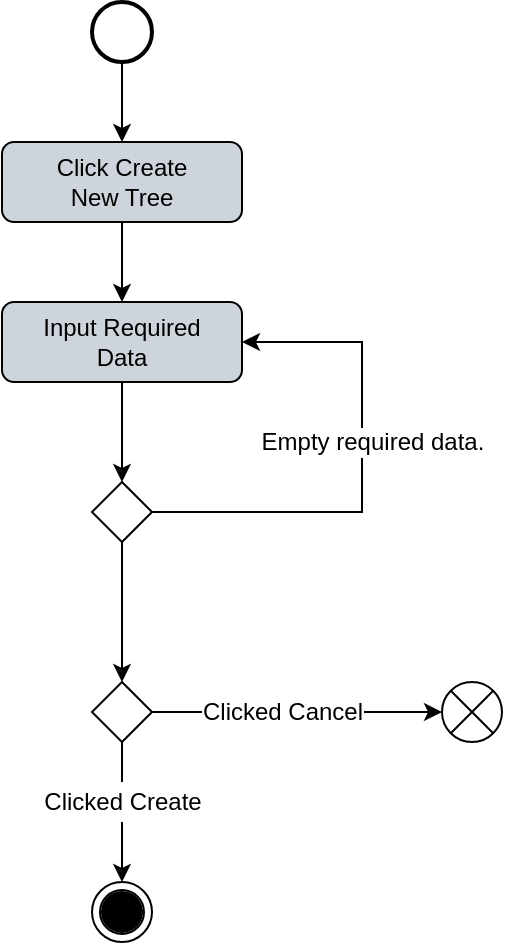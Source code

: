 <mxfile version="15.9.1" type="device"><diagram id="C5RBs43oDa-KdzZeNtuy" name="Page-1"><mxGraphModel dx="1422" dy="752" grid="1" gridSize="10" guides="1" tooltips="1" connect="1" arrows="1" fold="1" page="1" pageScale="1" pageWidth="827" pageHeight="1169" math="0" shadow="0"><root><mxCell id="WIyWlLk6GJQsqaUBKTNV-0"/><mxCell id="WIyWlLk6GJQsqaUBKTNV-1" parent="WIyWlLk6GJQsqaUBKTNV-0"/><mxCell id="cJwE42l60Dfw3lvNjkkL-21" value="" style="ellipse;shape=doubleEllipse;whiteSpace=wrap;html=1;aspect=fixed;rounded=0;shadow=0;labelBackgroundColor=default;sketch=0;" parent="WIyWlLk6GJQsqaUBKTNV-1" vertex="1"><mxGeometry x="185" y="600" width="30" height="30" as="geometry"/></mxCell><mxCell id="cJwE42l60Dfw3lvNjkkL-7" style="edgeStyle=orthogonalEdgeStyle;rounded=0;orthogonalLoop=1;jettySize=auto;html=1;entryX=0.5;entryY=0;entryDx=0;entryDy=0;" parent="WIyWlLk6GJQsqaUBKTNV-1" source="WIyWlLk6GJQsqaUBKTNV-3" target="cJwE42l60Dfw3lvNjkkL-6" edge="1"><mxGeometry relative="1" as="geometry"/></mxCell><mxCell id="WIyWlLk6GJQsqaUBKTNV-3" value="&lt;div&gt;Click Create&lt;/div&gt;&lt;div&gt;New Tree&lt;/div&gt;" style="rounded=1;whiteSpace=wrap;html=1;fontSize=12;glass=0;strokeWidth=1;shadow=0;fillColor=#ced4db;" parent="WIyWlLk6GJQsqaUBKTNV-1" vertex="1"><mxGeometry x="140" y="230" width="120" height="40" as="geometry"/></mxCell><mxCell id="cJwE42l60Dfw3lvNjkkL-11" style="edgeStyle=orthogonalEdgeStyle;rounded=0;orthogonalLoop=1;jettySize=auto;html=1;exitX=1;exitY=0.5;exitDx=0;exitDy=0;entryX=1;entryY=0.5;entryDx=0;entryDy=0;" parent="WIyWlLk6GJQsqaUBKTNV-1" source="WIyWlLk6GJQsqaUBKTNV-6" target="cJwE42l60Dfw3lvNjkkL-6" edge="1"><mxGeometry relative="1" as="geometry"><mxPoint x="320" y="340" as="targetPoint"/><Array as="points"><mxPoint x="320" y="415"/><mxPoint x="320" y="330"/></Array></mxGeometry></mxCell><mxCell id="cJwE42l60Dfw3lvNjkkL-12" style="edgeStyle=orthogonalEdgeStyle;rounded=0;orthogonalLoop=1;jettySize=auto;html=1;" parent="WIyWlLk6GJQsqaUBKTNV-1" source="WIyWlLk6GJQsqaUBKTNV-6" edge="1"><mxGeometry relative="1" as="geometry"><mxPoint x="200" y="500" as="targetPoint"/></mxGeometry></mxCell><mxCell id="WIyWlLk6GJQsqaUBKTNV-6" value="" style="rhombus;whiteSpace=wrap;html=1;shadow=0;fontFamily=Helvetica;fontSize=12;align=center;strokeWidth=1;spacing=6;spacingTop=-4;" parent="WIyWlLk6GJQsqaUBKTNV-1" vertex="1"><mxGeometry x="185" y="400" width="30" height="30" as="geometry"/></mxCell><mxCell id="cJwE42l60Dfw3lvNjkkL-1" value="" style="verticalLabelPosition=bottom;verticalAlign=top;html=1;shape=mxgraph.flowchart.on-page_reference;fillColor=#000000;" parent="WIyWlLk6GJQsqaUBKTNV-1" vertex="1"><mxGeometry x="190" y="605" width="20" height="20" as="geometry"/></mxCell><mxCell id="cJwE42l60Dfw3lvNjkkL-5" style="edgeStyle=orthogonalEdgeStyle;rounded=0;orthogonalLoop=1;jettySize=auto;html=1;entryX=0.5;entryY=0;entryDx=0;entryDy=0;" parent="WIyWlLk6GJQsqaUBKTNV-1" source="cJwE42l60Dfw3lvNjkkL-2" target="WIyWlLk6GJQsqaUBKTNV-3" edge="1"><mxGeometry relative="1" as="geometry"/></mxCell><mxCell id="cJwE42l60Dfw3lvNjkkL-2" value="" style="strokeWidth=2;html=1;shape=mxgraph.flowchart.start_2;whiteSpace=wrap;" parent="WIyWlLk6GJQsqaUBKTNV-1" vertex="1"><mxGeometry x="185" y="160" width="30" height="30" as="geometry"/></mxCell><mxCell id="cJwE42l60Dfw3lvNjkkL-10" style="edgeStyle=orthogonalEdgeStyle;rounded=0;orthogonalLoop=1;jettySize=auto;html=1;entryX=0.5;entryY=0;entryDx=0;entryDy=0;" parent="WIyWlLk6GJQsqaUBKTNV-1" source="cJwE42l60Dfw3lvNjkkL-6" target="WIyWlLk6GJQsqaUBKTNV-6" edge="1"><mxGeometry relative="1" as="geometry"/></mxCell><mxCell id="cJwE42l60Dfw3lvNjkkL-6" value="&lt;div&gt;Input Required&lt;/div&gt;&lt;div&gt;Data&lt;/div&gt;" style="rounded=1;whiteSpace=wrap;html=1;fontSize=12;glass=0;strokeWidth=1;shadow=0;fillColor=#ced4db;" parent="WIyWlLk6GJQsqaUBKTNV-1" vertex="1"><mxGeometry x="140" y="310" width="120" height="40" as="geometry"/></mxCell><mxCell id="cJwE42l60Dfw3lvNjkkL-15" style="edgeStyle=orthogonalEdgeStyle;rounded=0;orthogonalLoop=1;jettySize=auto;html=1;entryX=0;entryY=0.5;entryDx=0;entryDy=0;entryPerimeter=0;" parent="WIyWlLk6GJQsqaUBKTNV-1" source="cJwE42l60Dfw3lvNjkkL-13" target="cJwE42l60Dfw3lvNjkkL-18" edge="1"><mxGeometry relative="1" as="geometry"><mxPoint x="360" y="515" as="targetPoint"/></mxGeometry></mxCell><mxCell id="cJwE42l60Dfw3lvNjkkL-22" style="edgeStyle=orthogonalEdgeStyle;rounded=0;orthogonalLoop=1;jettySize=auto;html=1;exitX=0.5;exitY=1;exitDx=0;exitDy=0;entryX=0.5;entryY=0;entryDx=0;entryDy=0;fontColor=#000000;startArrow=none;" parent="WIyWlLk6GJQsqaUBKTNV-1" source="cJwE42l60Dfw3lvNjkkL-16" target="cJwE42l60Dfw3lvNjkkL-21" edge="1"><mxGeometry relative="1" as="geometry"/></mxCell><mxCell id="cJwE42l60Dfw3lvNjkkL-13" value="" style="rhombus;whiteSpace=wrap;html=1;shadow=0;fontFamily=Helvetica;fontSize=12;align=center;strokeWidth=1;spacing=6;spacingTop=-4;" parent="WIyWlLk6GJQsqaUBKTNV-1" vertex="1"><mxGeometry x="185" y="500" width="30" height="30" as="geometry"/></mxCell><mxCell id="cJwE42l60Dfw3lvNjkkL-17" value="Clicked Cancel" style="text;html=1;align=center;verticalAlign=middle;resizable=0;points=[];autosize=1;strokeColor=none;fillColor=none;labelBackgroundColor=default;" parent="WIyWlLk6GJQsqaUBKTNV-1" vertex="1"><mxGeometry x="230" y="505" width="100" height="20" as="geometry"/></mxCell><mxCell id="cJwE42l60Dfw3lvNjkkL-18" value="" style="verticalLabelPosition=bottom;verticalAlign=top;html=1;shape=mxgraph.flowchart.or;rounded=0;shadow=0;labelBackgroundColor=default;sketch=0;fillColor=#FFFFFF;fontColor=#FFFFFF;" parent="WIyWlLk6GJQsqaUBKTNV-1" vertex="1"><mxGeometry x="360" y="500" width="30" height="30" as="geometry"/></mxCell><mxCell id="cJwE42l60Dfw3lvNjkkL-20" value="Empty required data." style="text;html=1;align=center;verticalAlign=middle;resizable=0;points=[];autosize=1;strokeColor=none;fillColor=none;fontColor=#000000;labelBackgroundColor=default;" parent="WIyWlLk6GJQsqaUBKTNV-1" vertex="1"><mxGeometry x="260" y="370" width="130" height="20" as="geometry"/></mxCell><mxCell id="cJwE42l60Dfw3lvNjkkL-16" value="Clicked Create" style="text;html=1;align=center;verticalAlign=middle;resizable=0;points=[];autosize=1;rounded=0;shadow=0;sketch=0;labelBackgroundColor=default;" parent="WIyWlLk6GJQsqaUBKTNV-1" vertex="1"><mxGeometry x="150" y="550" width="100" height="20" as="geometry"/></mxCell><mxCell id="cJwE42l60Dfw3lvNjkkL-23" value="" style="edgeStyle=orthogonalEdgeStyle;rounded=0;orthogonalLoop=1;jettySize=auto;html=1;exitX=0.5;exitY=1;exitDx=0;exitDy=0;entryX=0.5;entryY=0;entryDx=0;entryDy=0;fontColor=#000000;endArrow=none;" parent="WIyWlLk6GJQsqaUBKTNV-1" source="cJwE42l60Dfw3lvNjkkL-13" target="cJwE42l60Dfw3lvNjkkL-16" edge="1"><mxGeometry relative="1" as="geometry"><mxPoint x="200" y="530" as="sourcePoint"/><mxPoint x="200" y="600" as="targetPoint"/></mxGeometry></mxCell></root></mxGraphModel></diagram></mxfile>